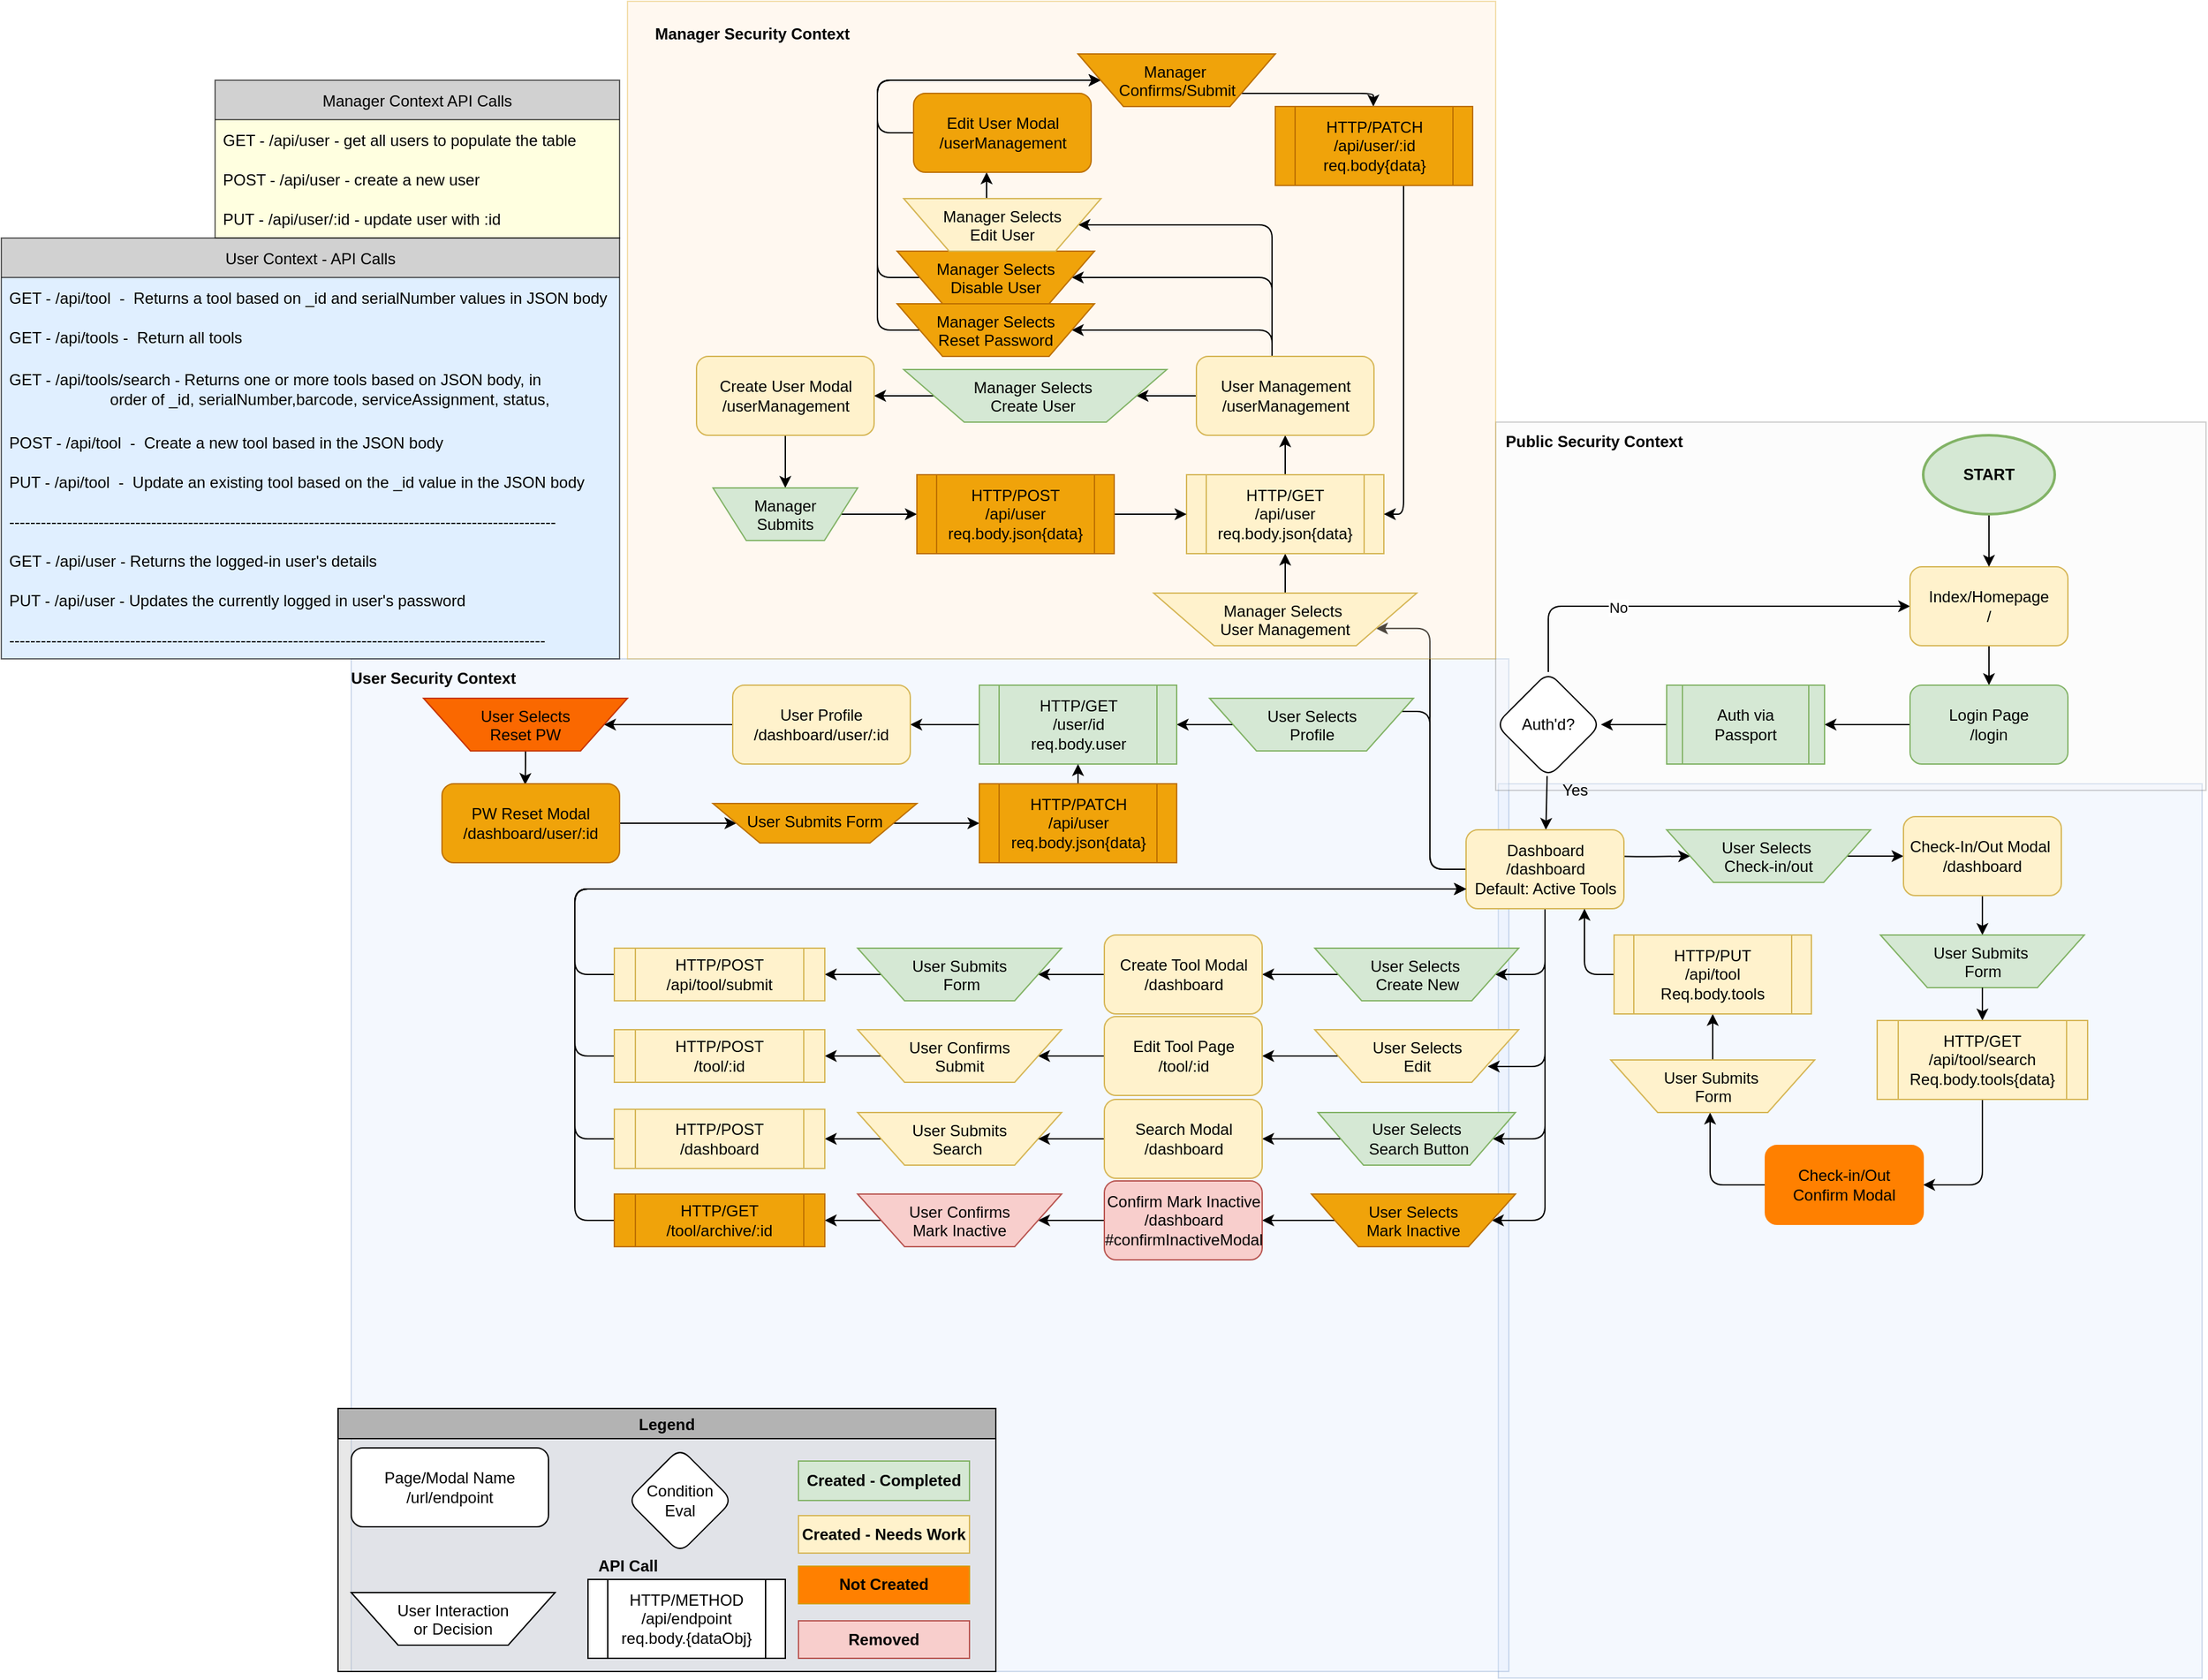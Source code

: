 <mxfile version="20.8.5" type="github" pages="2">
  <diagram name="BusinessLogicTree" id="2UW4M6E541RXlkOdIHo6">
    <mxGraphModel dx="2786" dy="1989" grid="1" gridSize="10" guides="1" tooltips="1" connect="1" arrows="1" fold="1" page="1" pageScale="1" pageWidth="850" pageHeight="1100" math="0" shadow="0">
      <root>
        <mxCell id="Z0vzz4pzqoTiOcJpV1Gm-0" />
        <mxCell id="Z0vzz4pzqoTiOcJpV1Gm-1" parent="Z0vzz4pzqoTiOcJpV1Gm-0" />
        <mxCell id="Z0vzz4pzqoTiOcJpV1Gm-2" value="" style="rounded=0;whiteSpace=wrap;html=1;fillColor=#dae8fc;opacity=30;strokeColor=#6c8ebf;rotation=90;" parent="Z0vzz4pzqoTiOcJpV1Gm-1" vertex="1">
          <mxGeometry x="239.5" y="277.5" width="680" height="535" as="geometry" />
        </mxCell>
        <mxCell id="Z0vzz4pzqoTiOcJpV1Gm-3" value="" style="rounded=0;whiteSpace=wrap;html=1;fillColor=#dae8fc;opacity=30;strokeColor=#6c8ebf;" parent="Z0vzz4pzqoTiOcJpV1Gm-1" vertex="1">
          <mxGeometry x="-560" y="110" width="880" height="770" as="geometry" />
        </mxCell>
        <mxCell id="Z0vzz4pzqoTiOcJpV1Gm-4" value="" style="rounded=0;whiteSpace=wrap;html=1;fillColor=#f5f5f5;opacity=30;strokeColor=#666666;fontColor=#333333;" parent="Z0vzz4pzqoTiOcJpV1Gm-1" vertex="1">
          <mxGeometry x="310" y="-70" width="540" height="280" as="geometry" />
        </mxCell>
        <mxCell id="Z0vzz4pzqoTiOcJpV1Gm-5" value="" style="edgeStyle=none;html=1;" parent="Z0vzz4pzqoTiOcJpV1Gm-1" source="Z0vzz4pzqoTiOcJpV1Gm-8" target="Z0vzz4pzqoTiOcJpV1Gm-14" edge="1">
          <mxGeometry relative="1" as="geometry" />
        </mxCell>
        <mxCell id="Z0vzz4pzqoTiOcJpV1Gm-6" value="" style="edgeStyle=none;html=1;" parent="Z0vzz4pzqoTiOcJpV1Gm-1" source="Z0vzz4pzqoTiOcJpV1Gm-8" target="Z0vzz4pzqoTiOcJpV1Gm-17" edge="1">
          <mxGeometry relative="1" as="geometry">
            <Array as="points">
              <mxPoint x="350" y="70" />
            </Array>
          </mxGeometry>
        </mxCell>
        <mxCell id="Z0vzz4pzqoTiOcJpV1Gm-7" value="No" style="edgeLabel;html=1;align=center;verticalAlign=middle;resizable=0;points=[];" parent="Z0vzz4pzqoTiOcJpV1Gm-6" vertex="1" connectable="0">
          <mxGeometry x="-0.367" y="-1" relative="1" as="geometry">
            <mxPoint as="offset" />
          </mxGeometry>
        </mxCell>
        <mxCell id="Z0vzz4pzqoTiOcJpV1Gm-8" value="Auth&#39;d?" style="rhombus;whiteSpace=wrap;html=1;rounded=1;" parent="Z0vzz4pzqoTiOcJpV1Gm-1" vertex="1">
          <mxGeometry x="310" y="120" width="80" height="80" as="geometry" />
        </mxCell>
        <mxCell id="Z0vzz4pzqoTiOcJpV1Gm-10" value="" style="edgeStyle=orthogonalEdgeStyle;html=1;startArrow=none;startFill=0;" parent="Z0vzz4pzqoTiOcJpV1Gm-1" target="Z0vzz4pzqoTiOcJpV1Gm-39" edge="1">
          <mxGeometry relative="1" as="geometry">
            <mxPoint x="400" y="260" as="sourcePoint" />
          </mxGeometry>
        </mxCell>
        <mxCell id="Z0vzz4pzqoTiOcJpV1Gm-12" style="edgeStyle=orthogonalEdgeStyle;html=1;entryX=1;entryY=0.5;entryDx=0;entryDy=0;startArrow=none;startFill=0;exitX=0;exitY=0.5;exitDx=0;exitDy=0;" parent="Z0vzz4pzqoTiOcJpV1Gm-1" source="Z0vzz4pzqoTiOcJpV1Gm-14" target="Z0vzz4pzqoTiOcJpV1Gm-63" edge="1">
          <mxGeometry relative="1" as="geometry">
            <Array as="points">
              <mxPoint x="260" y="270" />
              <mxPoint x="260" y="150" />
              <mxPoint x="230" y="150" />
            </Array>
          </mxGeometry>
        </mxCell>
        <mxCell id="Z0vzz4pzqoTiOcJpV1Gm-13" style="edgeStyle=orthogonalEdgeStyle;html=1;entryX=1;entryY=0.75;entryDx=0;entryDy=0;startArrow=none;startFill=0;" parent="Z0vzz4pzqoTiOcJpV1Gm-1" source="Z0vzz4pzqoTiOcJpV1Gm-14" target="Z0vzz4pzqoTiOcJpV1Gm-92" edge="1">
          <mxGeometry relative="1" as="geometry">
            <Array as="points">
              <mxPoint x="260" y="270" />
              <mxPoint x="260" y="87" />
            </Array>
          </mxGeometry>
        </mxCell>
        <mxCell id="ltqC82jdDxfd06jt5gRL-8" style="edgeStyle=orthogonalEdgeStyle;rounded=1;orthogonalLoop=1;jettySize=auto;html=1;entryX=1;entryY=0.5;entryDx=0;entryDy=0;" parent="Z0vzz4pzqoTiOcJpV1Gm-1" source="Z0vzz4pzqoTiOcJpV1Gm-14" target="Z0vzz4pzqoTiOcJpV1Gm-53" edge="1">
          <mxGeometry relative="1" as="geometry">
            <Array as="points">
              <mxPoint x="348" y="350" />
            </Array>
          </mxGeometry>
        </mxCell>
        <mxCell id="ltqC82jdDxfd06jt5gRL-9" style="edgeStyle=orthogonalEdgeStyle;rounded=1;orthogonalLoop=1;jettySize=auto;html=1;" parent="Z0vzz4pzqoTiOcJpV1Gm-1" source="Z0vzz4pzqoTiOcJpV1Gm-14" edge="1">
          <mxGeometry relative="1" as="geometry">
            <mxPoint x="304" y="420" as="targetPoint" />
            <Array as="points">
              <mxPoint x="348" y="420" />
            </Array>
          </mxGeometry>
        </mxCell>
        <mxCell id="ltqC82jdDxfd06jt5gRL-10" style="edgeStyle=orthogonalEdgeStyle;rounded=1;orthogonalLoop=1;jettySize=auto;html=1;entryX=1;entryY=0.5;entryDx=0;entryDy=0;" parent="Z0vzz4pzqoTiOcJpV1Gm-1" source="Z0vzz4pzqoTiOcJpV1Gm-14" target="Z0vzz4pzqoTiOcJpV1Gm-27" edge="1">
          <mxGeometry relative="1" as="geometry">
            <Array as="points">
              <mxPoint x="348" y="475" />
            </Array>
          </mxGeometry>
        </mxCell>
        <mxCell id="ltqC82jdDxfd06jt5gRL-11" style="edgeStyle=orthogonalEdgeStyle;rounded=1;orthogonalLoop=1;jettySize=auto;html=1;entryX=1;entryY=0.5;entryDx=0;entryDy=0;" parent="Z0vzz4pzqoTiOcJpV1Gm-1" source="Z0vzz4pzqoTiOcJpV1Gm-14" target="Z0vzz4pzqoTiOcJpV1Gm-125" edge="1">
          <mxGeometry relative="1" as="geometry">
            <Array as="points">
              <mxPoint x="348" y="537" />
            </Array>
          </mxGeometry>
        </mxCell>
        <mxCell id="Z0vzz4pzqoTiOcJpV1Gm-14" value="Dashboard&lt;br&gt;/dashboard&lt;br&gt;Default: Active Tools" style="whiteSpace=wrap;html=1;rounded=1;fillColor=#fff2cc;strokeColor=#d6b656;" parent="Z0vzz4pzqoTiOcJpV1Gm-1" vertex="1">
          <mxGeometry x="287.5" y="240" width="120" height="60" as="geometry" />
        </mxCell>
        <mxCell id="Z0vzz4pzqoTiOcJpV1Gm-15" value="Yes" style="text;html=1;align=center;verticalAlign=middle;resizable=0;points=[];autosize=1;strokeColor=none;fillColor=none;" parent="Z0vzz4pzqoTiOcJpV1Gm-1" vertex="1">
          <mxGeometry x="350" y="200" width="40" height="20" as="geometry" />
        </mxCell>
        <mxCell id="Z0vzz4pzqoTiOcJpV1Gm-16" value="" style="edgeStyle=none;html=1;" parent="Z0vzz4pzqoTiOcJpV1Gm-1" source="Z0vzz4pzqoTiOcJpV1Gm-17" target="Z0vzz4pzqoTiOcJpV1Gm-19" edge="1">
          <mxGeometry relative="1" as="geometry" />
        </mxCell>
        <mxCell id="Z0vzz4pzqoTiOcJpV1Gm-17" value="Index/Homepage&lt;br&gt;/" style="whiteSpace=wrap;html=1;rounded=1;fillColor=#fff2cc;strokeColor=#d6b656;" parent="Z0vzz4pzqoTiOcJpV1Gm-1" vertex="1">
          <mxGeometry x="625" y="40" width="120" height="60" as="geometry" />
        </mxCell>
        <mxCell id="Z0vzz4pzqoTiOcJpV1Gm-18" value="" style="edgeStyle=none;html=1;" parent="Z0vzz4pzqoTiOcJpV1Gm-1" source="Z0vzz4pzqoTiOcJpV1Gm-19" target="Z0vzz4pzqoTiOcJpV1Gm-21" edge="1">
          <mxGeometry relative="1" as="geometry" />
        </mxCell>
        <mxCell id="Z0vzz4pzqoTiOcJpV1Gm-19" value="Login Page&lt;br&gt;/login" style="whiteSpace=wrap;html=1;rounded=1;fillColor=#d5e8d4;strokeColor=#82b366;" parent="Z0vzz4pzqoTiOcJpV1Gm-1" vertex="1">
          <mxGeometry x="625" y="130" width="120" height="60" as="geometry" />
        </mxCell>
        <mxCell id="Z0vzz4pzqoTiOcJpV1Gm-20" style="edgeStyle=orthogonalEdgeStyle;html=1;entryX=1;entryY=0.5;entryDx=0;entryDy=0;startArrow=none;startFill=0;" parent="Z0vzz4pzqoTiOcJpV1Gm-1" source="Z0vzz4pzqoTiOcJpV1Gm-21" target="Z0vzz4pzqoTiOcJpV1Gm-8" edge="1">
          <mxGeometry relative="1" as="geometry" />
        </mxCell>
        <mxCell id="Z0vzz4pzqoTiOcJpV1Gm-21" value="Auth via Passport" style="shape=process;whiteSpace=wrap;html=1;backgroundOutline=1;fillColor=#d5e8d4;strokeColor=#82b366;" parent="Z0vzz4pzqoTiOcJpV1Gm-1" vertex="1">
          <mxGeometry x="440" y="130" width="120" height="60" as="geometry" />
        </mxCell>
        <mxCell id="ltqC82jdDxfd06jt5gRL-6" style="edgeStyle=orthogonalEdgeStyle;rounded=1;orthogonalLoop=1;jettySize=auto;html=1;entryX=1;entryY=0.5;entryDx=0;entryDy=0;" parent="Z0vzz4pzqoTiOcJpV1Gm-1" source="Z0vzz4pzqoTiOcJpV1Gm-27" target="Z0vzz4pzqoTiOcJpV1Gm-31" edge="1">
          <mxGeometry relative="1" as="geometry" />
        </mxCell>
        <mxCell id="Z0vzz4pzqoTiOcJpV1Gm-27" value="User Selects&lt;br&gt;&amp;nbsp;Search Button" style="verticalLabelPosition=middle;verticalAlign=middle;html=1;shape=trapezoid;perimeter=trapezoidPerimeter;whiteSpace=wrap;size=0.23;arcSize=10;flipV=1;labelPosition=center;align=center;fontFamily=Helvetica;fontSize=12;strokeColor=#82b366;fillColor=#d5e8d4;" parent="Z0vzz4pzqoTiOcJpV1Gm-1" vertex="1">
          <mxGeometry x="175" y="455" width="150" height="40" as="geometry" />
        </mxCell>
        <mxCell id="ltqC82jdDxfd06jt5gRL-20" value="" style="edgeStyle=orthogonalEdgeStyle;rounded=1;orthogonalLoop=1;jettySize=auto;html=1;" parent="Z0vzz4pzqoTiOcJpV1Gm-1" source="Z0vzz4pzqoTiOcJpV1Gm-29" target="Z0vzz4pzqoTiOcJpV1Gm-35" edge="1">
          <mxGeometry relative="1" as="geometry" />
        </mxCell>
        <mxCell id="Z0vzz4pzqoTiOcJpV1Gm-29" value="User Submits &lt;br&gt;Search&amp;nbsp;" style="verticalLabelPosition=middle;verticalAlign=top;html=1;shape=trapezoid;perimeter=trapezoidPerimeter;whiteSpace=wrap;size=0.23;arcSize=10;flipV=1;labelPosition=center;align=center;fontFamily=Helvetica;fontSize=12;strokeColor=#d6b656;fillColor=#fff2cc;" parent="Z0vzz4pzqoTiOcJpV1Gm-1" vertex="1">
          <mxGeometry x="-175" y="455" width="155" height="40" as="geometry" />
        </mxCell>
        <mxCell id="ltqC82jdDxfd06jt5gRL-27" style="edgeStyle=orthogonalEdgeStyle;rounded=1;orthogonalLoop=1;jettySize=auto;html=1;entryX=0;entryY=0.75;entryDx=0;entryDy=0;" parent="Z0vzz4pzqoTiOcJpV1Gm-1" source="Z0vzz4pzqoTiOcJpV1Gm-35" target="Z0vzz4pzqoTiOcJpV1Gm-14" edge="1">
          <mxGeometry relative="1" as="geometry">
            <Array as="points">
              <mxPoint x="-390" y="475" />
              <mxPoint x="-390" y="285" />
            </Array>
          </mxGeometry>
        </mxCell>
        <mxCell id="Z0vzz4pzqoTiOcJpV1Gm-35" value="HTTP/POST&lt;br&gt;/dashboard" style="shape=process;whiteSpace=wrap;html=1;backgroundOutline=1;fillColor=#fff2cc;strokeColor=#d6b656;" parent="Z0vzz4pzqoTiOcJpV1Gm-1" vertex="1">
          <mxGeometry x="-360" y="452.5" width="160" height="45" as="geometry" />
        </mxCell>
        <mxCell id="ltqC82jdDxfd06jt5gRL-5" style="edgeStyle=orthogonalEdgeStyle;rounded=1;orthogonalLoop=1;jettySize=auto;html=1;entryX=1;entryY=0.5;entryDx=0;entryDy=0;" parent="Z0vzz4pzqoTiOcJpV1Gm-1" source="Z0vzz4pzqoTiOcJpV1Gm-37" target="Z0vzz4pzqoTiOcJpV1Gm-121" edge="1">
          <mxGeometry relative="1" as="geometry" />
        </mxCell>
        <mxCell id="Z0vzz4pzqoTiOcJpV1Gm-37" value="User Selects&lt;br&gt;Edit" style="verticalLabelPosition=middle;verticalAlign=top;html=1;shape=trapezoid;perimeter=trapezoidPerimeter;whiteSpace=wrap;size=0.23;arcSize=10;flipV=1;labelPosition=center;align=center;fontFamily=Helvetica;fontSize=12;strokeColor=#d6b656;fillColor=#fff2cc;" parent="Z0vzz4pzqoTiOcJpV1Gm-1" vertex="1">
          <mxGeometry x="172.5" y="392" width="155" height="40" as="geometry" />
        </mxCell>
        <mxCell id="Z0vzz4pzqoTiOcJpV1Gm-38" value="" style="edgeStyle=orthogonalEdgeStyle;html=1;startArrow=none;startFill=0;" parent="Z0vzz4pzqoTiOcJpV1Gm-1" source="Z0vzz4pzqoTiOcJpV1Gm-39" target="Z0vzz4pzqoTiOcJpV1Gm-41" edge="1">
          <mxGeometry relative="1" as="geometry" />
        </mxCell>
        <mxCell id="Z0vzz4pzqoTiOcJpV1Gm-39" value="User Selects&amp;nbsp;&lt;br&gt;Check-in/out" style="verticalLabelPosition=middle;verticalAlign=top;html=1;shape=trapezoid;perimeter=trapezoidPerimeter;whiteSpace=wrap;size=0.23;arcSize=10;flipV=1;labelPosition=center;align=center;fontFamily=Helvetica;fontSize=12;strokeColor=#82b366;fillColor=#d5e8d4;" parent="Z0vzz4pzqoTiOcJpV1Gm-1" vertex="1">
          <mxGeometry x="440" y="240" width="155" height="40" as="geometry" />
        </mxCell>
        <mxCell id="Z0vzz4pzqoTiOcJpV1Gm-40" value="" style="edgeStyle=orthogonalEdgeStyle;html=1;startArrow=none;startFill=0;" parent="Z0vzz4pzqoTiOcJpV1Gm-1" source="Z0vzz4pzqoTiOcJpV1Gm-41" target="Z0vzz4pzqoTiOcJpV1Gm-42" edge="1">
          <mxGeometry relative="1" as="geometry" />
        </mxCell>
        <mxCell id="Z0vzz4pzqoTiOcJpV1Gm-41" value="Check-In/Out Modal&amp;nbsp;&lt;br&gt;/dashboard" style="rounded=1;whiteSpace=wrap;html=1;fillColor=#fff2cc;strokeColor=#d6b656;" parent="Z0vzz4pzqoTiOcJpV1Gm-1" vertex="1">
          <mxGeometry x="620" y="230" width="120" height="60" as="geometry" />
        </mxCell>
        <mxCell id="Z0vzz4pzqoTiOcJpV1Gm-42" value="User Submits&amp;nbsp;&lt;br&gt;Form" style="verticalLabelPosition=middle;verticalAlign=top;html=1;shape=trapezoid;perimeter=trapezoidPerimeter;whiteSpace=wrap;size=0.23;arcSize=10;flipV=1;labelPosition=center;align=center;fontFamily=Helvetica;fontSize=12;strokeColor=#82b366;fillColor=#d5e8d4;" parent="Z0vzz4pzqoTiOcJpV1Gm-1" vertex="1">
          <mxGeometry x="602.5" y="320" width="155" height="40" as="geometry" />
        </mxCell>
        <mxCell id="Z0vzz4pzqoTiOcJpV1Gm-43" value="" style="edgeStyle=orthogonalEdgeStyle;html=1;startArrow=none;startFill=0;" parent="Z0vzz4pzqoTiOcJpV1Gm-1" source="Z0vzz4pzqoTiOcJpV1Gm-42" target="Z0vzz4pzqoTiOcJpV1Gm-45" edge="1">
          <mxGeometry relative="1" as="geometry">
            <mxPoint x="664.739" y="370" as="sourcePoint" />
          </mxGeometry>
        </mxCell>
        <mxCell id="Z0vzz4pzqoTiOcJpV1Gm-44" style="edgeStyle=orthogonalEdgeStyle;html=1;startArrow=none;startFill=0;" parent="Z0vzz4pzqoTiOcJpV1Gm-1" source="Z0vzz4pzqoTiOcJpV1Gm-45" target="Z0vzz4pzqoTiOcJpV1Gm-47" edge="1">
          <mxGeometry relative="1" as="geometry">
            <Array as="points">
              <mxPoint x="680" y="510" />
            </Array>
          </mxGeometry>
        </mxCell>
        <mxCell id="Z0vzz4pzqoTiOcJpV1Gm-45" value="HTTP/GET&lt;br&gt;/api/tool/search&lt;br&gt;Req.body.tools{data}" style="shape=process;whiteSpace=wrap;html=1;backgroundOutline=1;fillColor=#fff2cc;strokeColor=#d6b656;" parent="Z0vzz4pzqoTiOcJpV1Gm-1" vertex="1">
          <mxGeometry x="600" y="385" width="160" height="60" as="geometry" />
        </mxCell>
        <mxCell id="Z0vzz4pzqoTiOcJpV1Gm-46" value="" style="edgeStyle=orthogonalEdgeStyle;html=1;startArrow=none;startFill=0;" parent="Z0vzz4pzqoTiOcJpV1Gm-1" source="Z0vzz4pzqoTiOcJpV1Gm-47" target="Z0vzz4pzqoTiOcJpV1Gm-49" edge="1">
          <mxGeometry relative="1" as="geometry">
            <Array as="points">
              <mxPoint x="473" y="510" />
            </Array>
          </mxGeometry>
        </mxCell>
        <mxCell id="Z0vzz4pzqoTiOcJpV1Gm-47" value="Check-in/Out&lt;br&gt;Confirm Modal" style="rounded=1;whiteSpace=wrap;html=1;fillColor=#FF8000;strokeColor=#FF8000;" parent="Z0vzz4pzqoTiOcJpV1Gm-1" vertex="1">
          <mxGeometry x="515" y="480" width="120" height="60" as="geometry" />
        </mxCell>
        <mxCell id="ltqC82jdDxfd06jt5gRL-30" value="" style="edgeStyle=orthogonalEdgeStyle;rounded=1;orthogonalLoop=1;jettySize=auto;html=1;" parent="Z0vzz4pzqoTiOcJpV1Gm-1" source="Z0vzz4pzqoTiOcJpV1Gm-49" target="Z0vzz4pzqoTiOcJpV1Gm-51" edge="1">
          <mxGeometry relative="1" as="geometry" />
        </mxCell>
        <mxCell id="Z0vzz4pzqoTiOcJpV1Gm-49" value="User Submits&amp;nbsp;&lt;br&gt;Form" style="verticalLabelPosition=middle;verticalAlign=top;html=1;shape=trapezoid;perimeter=trapezoidPerimeter;whiteSpace=wrap;size=0.23;arcSize=10;flipV=1;labelPosition=center;align=center;fontFamily=Helvetica;fontSize=12;strokeColor=#d6b656;fillColor=#fff2cc;" parent="Z0vzz4pzqoTiOcJpV1Gm-1" vertex="1">
          <mxGeometry x="397.5" y="415" width="155" height="40" as="geometry" />
        </mxCell>
        <mxCell id="ltqC82jdDxfd06jt5gRL-1" style="edgeStyle=orthogonalEdgeStyle;rounded=1;orthogonalLoop=1;jettySize=auto;html=1;entryX=0.75;entryY=1;entryDx=0;entryDy=0;" parent="Z0vzz4pzqoTiOcJpV1Gm-1" source="Z0vzz4pzqoTiOcJpV1Gm-51" target="Z0vzz4pzqoTiOcJpV1Gm-14" edge="1">
          <mxGeometry relative="1" as="geometry">
            <Array as="points">
              <mxPoint x="378" y="350" />
            </Array>
          </mxGeometry>
        </mxCell>
        <mxCell id="Z0vzz4pzqoTiOcJpV1Gm-51" value="HTTP/PUT&lt;br&gt;/api/tool&lt;br&gt;Req.body.tools" style="shape=process;whiteSpace=wrap;html=1;backgroundOutline=1;fillColor=#fff2cc;strokeColor=#d6b656;size=0.1;" parent="Z0vzz4pzqoTiOcJpV1Gm-1" vertex="1">
          <mxGeometry x="400" y="320" width="150" height="60" as="geometry" />
        </mxCell>
        <mxCell id="ltqC82jdDxfd06jt5gRL-4" style="edgeStyle=orthogonalEdgeStyle;rounded=1;orthogonalLoop=1;jettySize=auto;html=1;entryX=1;entryY=0.5;entryDx=0;entryDy=0;" parent="Z0vzz4pzqoTiOcJpV1Gm-1" source="Z0vzz4pzqoTiOcJpV1Gm-53" target="Z0vzz4pzqoTiOcJpV1Gm-55" edge="1">
          <mxGeometry relative="1" as="geometry" />
        </mxCell>
        <mxCell id="Z0vzz4pzqoTiOcJpV1Gm-53" value="User Selects&amp;nbsp;&lt;br&gt;Create New" style="verticalLabelPosition=middle;verticalAlign=top;html=1;shape=trapezoid;perimeter=trapezoidPerimeter;whiteSpace=wrap;size=0.23;arcSize=10;flipV=1;labelPosition=center;align=center;fontFamily=Helvetica;fontSize=12;strokeColor=#82b366;fillColor=#d5e8d4;" parent="Z0vzz4pzqoTiOcJpV1Gm-1" vertex="1">
          <mxGeometry x="172.5" y="330" width="155" height="40" as="geometry" />
        </mxCell>
        <mxCell id="Z0vzz4pzqoTiOcJpV1Gm-54" value="" style="edgeStyle=orthogonalEdgeStyle;html=1;startArrow=none;startFill=0;" parent="Z0vzz4pzqoTiOcJpV1Gm-1" source="Z0vzz4pzqoTiOcJpV1Gm-55" target="Z0vzz4pzqoTiOcJpV1Gm-57" edge="1">
          <mxGeometry relative="1" as="geometry" />
        </mxCell>
        <mxCell id="Z0vzz4pzqoTiOcJpV1Gm-55" value="Create Tool Modal&lt;br&gt;/dashboard" style="rounded=1;whiteSpace=wrap;html=1;fillColor=#fff2cc;strokeColor=#d6b656;" parent="Z0vzz4pzqoTiOcJpV1Gm-1" vertex="1">
          <mxGeometry x="12.5" y="320" width="120" height="60" as="geometry" />
        </mxCell>
        <mxCell id="ltqC82jdDxfd06jt5gRL-14" style="edgeStyle=orthogonalEdgeStyle;rounded=1;orthogonalLoop=1;jettySize=auto;html=1;entryX=1;entryY=0.5;entryDx=0;entryDy=0;" parent="Z0vzz4pzqoTiOcJpV1Gm-1" source="Z0vzz4pzqoTiOcJpV1Gm-57" target="Z0vzz4pzqoTiOcJpV1Gm-59" edge="1">
          <mxGeometry relative="1" as="geometry" />
        </mxCell>
        <mxCell id="Z0vzz4pzqoTiOcJpV1Gm-57" value="User Submits&lt;br&gt;&amp;nbsp;Form" style="verticalLabelPosition=middle;verticalAlign=top;html=1;shape=trapezoid;perimeter=trapezoidPerimeter;whiteSpace=wrap;size=0.23;arcSize=10;flipV=1;labelPosition=center;align=center;fontFamily=Helvetica;fontSize=12;strokeColor=#82b366;fillColor=#d5e8d4;" parent="Z0vzz4pzqoTiOcJpV1Gm-1" vertex="1">
          <mxGeometry x="-175" y="330" width="155" height="40" as="geometry" />
        </mxCell>
        <mxCell id="ltqC82jdDxfd06jt5gRL-25" style="edgeStyle=orthogonalEdgeStyle;rounded=1;orthogonalLoop=1;jettySize=auto;html=1;entryX=0;entryY=0.75;entryDx=0;entryDy=0;" parent="Z0vzz4pzqoTiOcJpV1Gm-1" source="Z0vzz4pzqoTiOcJpV1Gm-59" target="Z0vzz4pzqoTiOcJpV1Gm-14" edge="1">
          <mxGeometry relative="1" as="geometry">
            <Array as="points">
              <mxPoint x="-390" y="350" />
              <mxPoint x="-390" y="285" />
            </Array>
          </mxGeometry>
        </mxCell>
        <mxCell id="Z0vzz4pzqoTiOcJpV1Gm-59" value="HTTP/POST&lt;br&gt;/api/tool/submit" style="shape=process;whiteSpace=wrap;html=1;backgroundOutline=1;fillColor=#fff2cc;strokeColor=#d6b656;" parent="Z0vzz4pzqoTiOcJpV1Gm-1" vertex="1">
          <mxGeometry x="-360" y="330" width="160" height="40" as="geometry" />
        </mxCell>
        <mxCell id="Z0vzz4pzqoTiOcJpV1Gm-60" value="" style="edgeStyle=orthogonalEdgeStyle;html=1;startArrow=none;startFill=0;" parent="Z0vzz4pzqoTiOcJpV1Gm-1" source="Z0vzz4pzqoTiOcJpV1Gm-61" target="Z0vzz4pzqoTiOcJpV1Gm-17" edge="1">
          <mxGeometry relative="1" as="geometry" />
        </mxCell>
        <mxCell id="Z0vzz4pzqoTiOcJpV1Gm-61" value="&lt;b&gt;START&lt;/b&gt;" style="strokeWidth=2;html=1;shape=mxgraph.flowchart.start_1;whiteSpace=wrap;fillColor=#d5e8d4;strokeColor=#82b366;" parent="Z0vzz4pzqoTiOcJpV1Gm-1" vertex="1">
          <mxGeometry x="635" y="-60" width="100" height="60" as="geometry" />
        </mxCell>
        <mxCell id="Z0vzz4pzqoTiOcJpV1Gm-62" style="edgeStyle=orthogonalEdgeStyle;html=1;entryX=1;entryY=0.5;entryDx=0;entryDy=0;startArrow=none;startFill=0;" parent="Z0vzz4pzqoTiOcJpV1Gm-1" source="Z0vzz4pzqoTiOcJpV1Gm-63" target="Z0vzz4pzqoTiOcJpV1Gm-65" edge="1">
          <mxGeometry relative="1" as="geometry" />
        </mxCell>
        <mxCell id="Z0vzz4pzqoTiOcJpV1Gm-63" value="User Selects&lt;br&gt;Profile" style="verticalLabelPosition=middle;verticalAlign=top;html=1;shape=trapezoid;perimeter=trapezoidPerimeter;whiteSpace=wrap;size=0.23;arcSize=10;flipV=1;labelPosition=center;align=center;fontFamily=Helvetica;fontSize=12;strokeColor=#82b366;fillColor=#d5e8d4;" parent="Z0vzz4pzqoTiOcJpV1Gm-1" vertex="1">
          <mxGeometry x="92.5" y="140" width="155" height="40" as="geometry" />
        </mxCell>
        <mxCell id="Z0vzz4pzqoTiOcJpV1Gm-64" style="edgeStyle=orthogonalEdgeStyle;html=1;entryX=1;entryY=0.5;entryDx=0;entryDy=0;startArrow=none;startFill=0;" parent="Z0vzz4pzqoTiOcJpV1Gm-1" source="Z0vzz4pzqoTiOcJpV1Gm-65" target="Z0vzz4pzqoTiOcJpV1Gm-67" edge="1">
          <mxGeometry relative="1" as="geometry" />
        </mxCell>
        <mxCell id="Z0vzz4pzqoTiOcJpV1Gm-65" value="HTTP/GET&lt;br&gt;/user/id&lt;br&gt;req.body.user" style="shape=process;whiteSpace=wrap;html=1;backgroundOutline=1;fillColor=#d5e8d4;strokeColor=#82b366;" parent="Z0vzz4pzqoTiOcJpV1Gm-1" vertex="1">
          <mxGeometry x="-82.5" y="130" width="150" height="60" as="geometry" />
        </mxCell>
        <mxCell id="Z0vzz4pzqoTiOcJpV1Gm-66" value="" style="edgeStyle=orthogonalEdgeStyle;html=1;startArrow=none;startFill=0;" parent="Z0vzz4pzqoTiOcJpV1Gm-1" source="Z0vzz4pzqoTiOcJpV1Gm-67" target="Z0vzz4pzqoTiOcJpV1Gm-69" edge="1">
          <mxGeometry relative="1" as="geometry" />
        </mxCell>
        <mxCell id="Z0vzz4pzqoTiOcJpV1Gm-67" value="User Profile&lt;br&gt;/dashboard/user/:id" style="whiteSpace=wrap;html=1;rounded=1;fillColor=#fff2cc;strokeColor=#d6b656;" parent="Z0vzz4pzqoTiOcJpV1Gm-1" vertex="1">
          <mxGeometry x="-270" y="130" width="135" height="60" as="geometry" />
        </mxCell>
        <mxCell id="Z0vzz4pzqoTiOcJpV1Gm-68" style="edgeStyle=orthogonalEdgeStyle;html=1;entryX=0.468;entryY=0.014;entryDx=0;entryDy=0;entryPerimeter=0;startArrow=none;startFill=0;" parent="Z0vzz4pzqoTiOcJpV1Gm-1" source="Z0vzz4pzqoTiOcJpV1Gm-69" target="Z0vzz4pzqoTiOcJpV1Gm-82" edge="1">
          <mxGeometry relative="1" as="geometry" />
        </mxCell>
        <mxCell id="Z0vzz4pzqoTiOcJpV1Gm-69" value="User Selects&lt;br&gt;Reset PW" style="verticalLabelPosition=middle;verticalAlign=top;html=1;shape=trapezoid;perimeter=trapezoidPerimeter;whiteSpace=wrap;size=0.23;arcSize=10;flipV=1;labelPosition=center;align=center;fontFamily=Helvetica;fontSize=12;fontColor=#000000;strokeColor=#C73500;fillColor=#fa6800;" parent="Z0vzz4pzqoTiOcJpV1Gm-1" vertex="1">
          <mxGeometry x="-505" y="140" width="155" height="40" as="geometry" />
        </mxCell>
        <mxCell id="Z0vzz4pzqoTiOcJpV1Gm-70" value="Legend" style="swimlane;fillColor=#B3B3B3;" parent="Z0vzz4pzqoTiOcJpV1Gm-1" vertex="1">
          <mxGeometry x="-570" y="680" width="500" height="200" as="geometry" />
        </mxCell>
        <mxCell id="Z0vzz4pzqoTiOcJpV1Gm-71" value="" style="rounded=0;whiteSpace=wrap;html=1;fillColor=#B3B3B3;opacity=30;" parent="Z0vzz4pzqoTiOcJpV1Gm-70" vertex="1">
          <mxGeometry y="23" width="500" height="177" as="geometry" />
        </mxCell>
        <mxCell id="Z0vzz4pzqoTiOcJpV1Gm-72" value="Page/Modal Name&lt;br&gt;/url/endpoint" style="whiteSpace=wrap;html=1;rounded=1;" parent="Z0vzz4pzqoTiOcJpV1Gm-70" vertex="1">
          <mxGeometry x="10" y="30" width="150" height="60" as="geometry" />
        </mxCell>
        <mxCell id="Z0vzz4pzqoTiOcJpV1Gm-73" value="User Interaction&lt;br&gt;or Decision" style="verticalLabelPosition=middle;verticalAlign=top;html=1;shape=trapezoid;perimeter=trapezoidPerimeter;whiteSpace=wrap;size=0.23;arcSize=10;flipV=1;labelPosition=center;align=center;fontFamily=Helvetica;fontSize=12;fontColor=rgb(0, 0, 0);strokeColor=rgb(0, 0, 0);fillColor=rgb(255, 255, 255);" parent="Z0vzz4pzqoTiOcJpV1Gm-70" vertex="1">
          <mxGeometry x="10" y="140" width="155" height="40" as="geometry" />
        </mxCell>
        <mxCell id="Z0vzz4pzqoTiOcJpV1Gm-74" value="Condition&lt;br&gt;Eval" style="rhombus;whiteSpace=wrap;html=1;rounded=1;" parent="Z0vzz4pzqoTiOcJpV1Gm-70" vertex="1">
          <mxGeometry x="220" y="30" width="80" height="80" as="geometry" />
        </mxCell>
        <mxCell id="Z0vzz4pzqoTiOcJpV1Gm-75" value="HTTP/METHOD&lt;br&gt;/api/endpoint&lt;br&gt;req.body.{dataObj}" style="shape=process;whiteSpace=wrap;html=1;backgroundOutline=1;" parent="Z0vzz4pzqoTiOcJpV1Gm-70" vertex="1">
          <mxGeometry x="190" y="130" width="150" height="60" as="geometry" />
        </mxCell>
        <mxCell id="Z0vzz4pzqoTiOcJpV1Gm-76" value="API Call" style="text;html=1;align=center;verticalAlign=middle;resizable=0;points=[];autosize=1;strokeColor=none;fillColor=none;fontStyle=1" parent="Z0vzz4pzqoTiOcJpV1Gm-70" vertex="1">
          <mxGeometry x="190" y="110" width="60" height="20" as="geometry" />
        </mxCell>
        <mxCell id="Z0vzz4pzqoTiOcJpV1Gm-77" value="&lt;b&gt;Created - Completed&lt;/b&gt;" style="rounded=0;whiteSpace=wrap;html=1;fillColor=#d5e8d4;strokeColor=#82b366;" parent="Z0vzz4pzqoTiOcJpV1Gm-70" vertex="1">
          <mxGeometry x="350" y="40" width="130" height="30" as="geometry" />
        </mxCell>
        <mxCell id="Z0vzz4pzqoTiOcJpV1Gm-78" value="&lt;b&gt;Created - Needs Work&lt;/b&gt;" style="rounded=0;whiteSpace=wrap;html=1;fillColor=#fff2cc;strokeColor=#d6b656;" parent="Z0vzz4pzqoTiOcJpV1Gm-70" vertex="1">
          <mxGeometry x="350" y="81.5" width="130" height="28.5" as="geometry" />
        </mxCell>
        <mxCell id="Z0vzz4pzqoTiOcJpV1Gm-79" value="&lt;b&gt;Not Created&lt;/b&gt;" style="rounded=0;whiteSpace=wrap;html=1;fillColor=#FF8000;strokeColor=#d79b00;" parent="Z0vzz4pzqoTiOcJpV1Gm-70" vertex="1">
          <mxGeometry x="350" y="120" width="130" height="28.5" as="geometry" />
        </mxCell>
        <mxCell id="Z0vzz4pzqoTiOcJpV1Gm-80" value="&lt;b&gt;Removed&lt;/b&gt;" style="rounded=0;whiteSpace=wrap;html=1;fillColor=#f8cecc;strokeColor=#b85450;" parent="Z0vzz4pzqoTiOcJpV1Gm-70" vertex="1">
          <mxGeometry x="350" y="161.5" width="130" height="28.5" as="geometry" />
        </mxCell>
        <mxCell id="Z0vzz4pzqoTiOcJpV1Gm-81" style="edgeStyle=orthogonalEdgeStyle;html=1;entryX=0;entryY=0.5;entryDx=0;entryDy=0;startArrow=none;startFill=0;" parent="Z0vzz4pzqoTiOcJpV1Gm-1" source="Z0vzz4pzqoTiOcJpV1Gm-82" target="Z0vzz4pzqoTiOcJpV1Gm-84" edge="1">
          <mxGeometry relative="1" as="geometry" />
        </mxCell>
        <mxCell id="Z0vzz4pzqoTiOcJpV1Gm-82" value="PW Reset Modal&lt;br&gt;/dashboard/user/:id" style="whiteSpace=wrap;html=1;rounded=1;fillColor=#f0a30a;fontColor=#000000;strokeColor=#BD7000;" parent="Z0vzz4pzqoTiOcJpV1Gm-1" vertex="1">
          <mxGeometry x="-491" y="205" width="135" height="60" as="geometry" />
        </mxCell>
        <mxCell id="Z0vzz4pzqoTiOcJpV1Gm-83" style="edgeStyle=orthogonalEdgeStyle;html=1;entryX=0;entryY=0.5;entryDx=0;entryDy=0;startArrow=none;startFill=0;" parent="Z0vzz4pzqoTiOcJpV1Gm-1" source="Z0vzz4pzqoTiOcJpV1Gm-84" target="Z0vzz4pzqoTiOcJpV1Gm-86" edge="1">
          <mxGeometry relative="1" as="geometry" />
        </mxCell>
        <mxCell id="Z0vzz4pzqoTiOcJpV1Gm-84" value="User Submits Form" style="verticalLabelPosition=middle;verticalAlign=top;html=1;shape=trapezoid;perimeter=trapezoidPerimeter;whiteSpace=wrap;size=0.23;arcSize=10;flipV=1;labelPosition=center;align=center;fontFamily=Helvetica;fontSize=12;fontColor=#000000;strokeColor=#BD7000;fillColor=#f0a30a;" parent="Z0vzz4pzqoTiOcJpV1Gm-1" vertex="1">
          <mxGeometry x="-285" y="220" width="155" height="30" as="geometry" />
        </mxCell>
        <mxCell id="Z0vzz4pzqoTiOcJpV1Gm-85" style="edgeStyle=orthogonalEdgeStyle;html=1;startArrow=none;startFill=0;entryX=0.5;entryY=1;entryDx=0;entryDy=0;" parent="Z0vzz4pzqoTiOcJpV1Gm-1" source="Z0vzz4pzqoTiOcJpV1Gm-86" target="Z0vzz4pzqoTiOcJpV1Gm-65" edge="1">
          <mxGeometry relative="1" as="geometry">
            <mxPoint x="-360" y="170" as="targetPoint" />
            <Array as="points">
              <mxPoint x="-7" y="210" />
            </Array>
          </mxGeometry>
        </mxCell>
        <mxCell id="Z0vzz4pzqoTiOcJpV1Gm-86" value="HTTP/PATCH&lt;br&gt;/api/user&lt;br&gt;req.body.json{data}" style="shape=process;whiteSpace=wrap;html=1;backgroundOutline=1;fillColor=#f0a30a;fontColor=#000000;strokeColor=#BD7000;" parent="Z0vzz4pzqoTiOcJpV1Gm-1" vertex="1">
          <mxGeometry x="-82.5" y="205" width="150" height="60" as="geometry" />
        </mxCell>
        <mxCell id="Z0vzz4pzqoTiOcJpV1Gm-87" value="Public Security Context" style="text;html=1;strokeColor=none;fillColor=none;align=center;verticalAlign=middle;whiteSpace=wrap;rounded=0;opacity=30;fontStyle=1" parent="Z0vzz4pzqoTiOcJpV1Gm-1" vertex="1">
          <mxGeometry x="310" y="-70" width="150" height="30" as="geometry" />
        </mxCell>
        <mxCell id="Z0vzz4pzqoTiOcJpV1Gm-88" value="" style="rounded=0;whiteSpace=wrap;html=1;fillColor=#ffe6cc;opacity=30;strokeColor=#d79b00;" parent="Z0vzz4pzqoTiOcJpV1Gm-1" vertex="1">
          <mxGeometry x="-350" y="-390" width="660" height="500" as="geometry" />
        </mxCell>
        <mxCell id="Z0vzz4pzqoTiOcJpV1Gm-89" value="Manager Security Context" style="text;html=1;strokeColor=none;fillColor=none;align=center;verticalAlign=middle;whiteSpace=wrap;rounded=0;opacity=30;fontStyle=1" parent="Z0vzz4pzqoTiOcJpV1Gm-1" vertex="1">
          <mxGeometry x="-350" y="-380" width="190" height="30" as="geometry" />
        </mxCell>
        <mxCell id="Z0vzz4pzqoTiOcJpV1Gm-90" value="User Security Context" style="text;html=1;strokeColor=none;fillColor=none;align=center;verticalAlign=middle;whiteSpace=wrap;rounded=0;opacity=30;fontStyle=1" parent="Z0vzz4pzqoTiOcJpV1Gm-1" vertex="1">
          <mxGeometry x="-580" y="110" width="165" height="30" as="geometry" />
        </mxCell>
        <mxCell id="Z0vzz4pzqoTiOcJpV1Gm-91" value="" style="edgeStyle=orthogonalEdgeStyle;html=1;startArrow=none;startFill=0;entryX=0.5;entryY=1;entryDx=0;entryDy=0;" parent="Z0vzz4pzqoTiOcJpV1Gm-1" source="Z0vzz4pzqoTiOcJpV1Gm-92" target="Z0vzz4pzqoTiOcJpV1Gm-94" edge="1">
          <mxGeometry relative="1" as="geometry">
            <mxPoint x="150" y="10.0" as="targetPoint" />
          </mxGeometry>
        </mxCell>
        <mxCell id="Z0vzz4pzqoTiOcJpV1Gm-92" value="Manager Selects&amp;nbsp;&lt;br&gt;User Management" style="verticalLabelPosition=middle;verticalAlign=top;html=1;shape=trapezoid;perimeter=trapezoidPerimeter;whiteSpace=wrap;size=0.23;arcSize=10;flipV=1;labelPosition=center;align=center;fontFamily=Helvetica;fontSize=12;strokeColor=#d6b656;fillColor=#fff2cc;" parent="Z0vzz4pzqoTiOcJpV1Gm-1" vertex="1">
          <mxGeometry x="50" y="60" width="200" height="40" as="geometry" />
        </mxCell>
        <mxCell id="Z0vzz4pzqoTiOcJpV1Gm-93" value="" style="edgeStyle=orthogonalEdgeStyle;html=1;startArrow=none;startFill=0;" parent="Z0vzz4pzqoTiOcJpV1Gm-1" source="Z0vzz4pzqoTiOcJpV1Gm-94" target="Z0vzz4pzqoTiOcJpV1Gm-99" edge="1">
          <mxGeometry relative="1" as="geometry" />
        </mxCell>
        <mxCell id="Z0vzz4pzqoTiOcJpV1Gm-94" value="HTTP/GET&lt;br&gt;/api/user&lt;br&gt;req.body.json{data}" style="shape=process;whiteSpace=wrap;html=1;backgroundOutline=1;fillColor=#fff2cc;strokeColor=#d6b656;" parent="Z0vzz4pzqoTiOcJpV1Gm-1" vertex="1">
          <mxGeometry x="75" y="-30" width="150" height="60" as="geometry" />
        </mxCell>
        <mxCell id="Z0vzz4pzqoTiOcJpV1Gm-95" value="" style="edgeStyle=orthogonalEdgeStyle;html=1;startArrow=none;startFill=0;" parent="Z0vzz4pzqoTiOcJpV1Gm-1" source="Z0vzz4pzqoTiOcJpV1Gm-99" target="Z0vzz4pzqoTiOcJpV1Gm-101" edge="1">
          <mxGeometry relative="1" as="geometry" />
        </mxCell>
        <mxCell id="Z0vzz4pzqoTiOcJpV1Gm-96" style="edgeStyle=orthogonalEdgeStyle;html=1;startArrow=none;startFill=0;entryX=1;entryY=0.5;entryDx=0;entryDy=0;" parent="Z0vzz4pzqoTiOcJpV1Gm-1" source="Z0vzz4pzqoTiOcJpV1Gm-99" target="Z0vzz4pzqoTiOcJpV1Gm-109" edge="1">
          <mxGeometry relative="1" as="geometry">
            <Array as="points">
              <mxPoint x="140" y="-140" />
            </Array>
          </mxGeometry>
        </mxCell>
        <mxCell id="Z0vzz4pzqoTiOcJpV1Gm-97" style="edgeStyle=orthogonalEdgeStyle;html=1;entryX=1;entryY=0.5;entryDx=0;entryDy=0;startArrow=none;startFill=0;" parent="Z0vzz4pzqoTiOcJpV1Gm-1" source="Z0vzz4pzqoTiOcJpV1Gm-99" target="Z0vzz4pzqoTiOcJpV1Gm-111" edge="1">
          <mxGeometry relative="1" as="geometry">
            <Array as="points">
              <mxPoint x="140" y="-180" />
            </Array>
          </mxGeometry>
        </mxCell>
        <mxCell id="Z0vzz4pzqoTiOcJpV1Gm-98" style="edgeStyle=orthogonalEdgeStyle;html=1;entryX=1;entryY=0.5;entryDx=0;entryDy=0;startArrow=none;startFill=0;" parent="Z0vzz4pzqoTiOcJpV1Gm-1" source="Z0vzz4pzqoTiOcJpV1Gm-99" target="Z0vzz4pzqoTiOcJpV1Gm-113" edge="1">
          <mxGeometry relative="1" as="geometry">
            <Array as="points">
              <mxPoint x="140" y="-220" />
            </Array>
          </mxGeometry>
        </mxCell>
        <mxCell id="Z0vzz4pzqoTiOcJpV1Gm-99" value="User Management&lt;br&gt;/userManagement" style="whiteSpace=wrap;html=1;rounded=1;fillColor=#fff2cc;strokeColor=#d6b656;" parent="Z0vzz4pzqoTiOcJpV1Gm-1" vertex="1">
          <mxGeometry x="82.5" y="-120" width="135" height="60" as="geometry" />
        </mxCell>
        <mxCell id="Z0vzz4pzqoTiOcJpV1Gm-100" value="" style="edgeStyle=orthogonalEdgeStyle;html=1;startArrow=none;startFill=0;" parent="Z0vzz4pzqoTiOcJpV1Gm-1" source="Z0vzz4pzqoTiOcJpV1Gm-101" target="Z0vzz4pzqoTiOcJpV1Gm-103" edge="1">
          <mxGeometry relative="1" as="geometry" />
        </mxCell>
        <mxCell id="Z0vzz4pzqoTiOcJpV1Gm-101" value="Manager Selects&amp;nbsp;&lt;br&gt;Create User&amp;nbsp;" style="verticalLabelPosition=middle;verticalAlign=top;html=1;shape=trapezoid;perimeter=trapezoidPerimeter;whiteSpace=wrap;size=0.23;arcSize=10;flipV=1;labelPosition=center;align=center;fontFamily=Helvetica;fontSize=12;strokeColor=#82b366;fillColor=#d5e8d4;" parent="Z0vzz4pzqoTiOcJpV1Gm-1" vertex="1">
          <mxGeometry x="-140" y="-110" width="200" height="40" as="geometry" />
        </mxCell>
        <mxCell id="Z0vzz4pzqoTiOcJpV1Gm-102" value="" style="edgeStyle=orthogonalEdgeStyle;html=1;startArrow=none;startFill=0;" parent="Z0vzz4pzqoTiOcJpV1Gm-1" source="Z0vzz4pzqoTiOcJpV1Gm-103" target="Z0vzz4pzqoTiOcJpV1Gm-105" edge="1">
          <mxGeometry relative="1" as="geometry" />
        </mxCell>
        <mxCell id="Z0vzz4pzqoTiOcJpV1Gm-103" value="Create User Modal&lt;br&gt;/userManagement" style="whiteSpace=wrap;html=1;rounded=1;fillColor=#fff2cc;strokeColor=#d6b656;" parent="Z0vzz4pzqoTiOcJpV1Gm-1" vertex="1">
          <mxGeometry x="-297.5" y="-120" width="135" height="60" as="geometry" />
        </mxCell>
        <mxCell id="Z0vzz4pzqoTiOcJpV1Gm-104" value="" style="edgeStyle=orthogonalEdgeStyle;html=1;startArrow=none;startFill=0;" parent="Z0vzz4pzqoTiOcJpV1Gm-1" source="Z0vzz4pzqoTiOcJpV1Gm-105" target="Z0vzz4pzqoTiOcJpV1Gm-107" edge="1">
          <mxGeometry relative="1" as="geometry" />
        </mxCell>
        <mxCell id="Z0vzz4pzqoTiOcJpV1Gm-105" value="Manager&lt;br&gt;Submits" style="verticalLabelPosition=middle;verticalAlign=top;html=1;shape=trapezoid;perimeter=trapezoidPerimeter;whiteSpace=wrap;size=0.23;arcSize=10;flipV=1;labelPosition=center;align=center;fontFamily=Helvetica;fontSize=12;strokeColor=#82b366;fillColor=#d5e8d4;" parent="Z0vzz4pzqoTiOcJpV1Gm-1" vertex="1">
          <mxGeometry x="-285" y="-20" width="110" height="40" as="geometry" />
        </mxCell>
        <mxCell id="Z0vzz4pzqoTiOcJpV1Gm-106" value="" style="edgeStyle=orthogonalEdgeStyle;html=1;startArrow=none;startFill=0;" parent="Z0vzz4pzqoTiOcJpV1Gm-1" source="Z0vzz4pzqoTiOcJpV1Gm-107" target="Z0vzz4pzqoTiOcJpV1Gm-94" edge="1">
          <mxGeometry relative="1" as="geometry" />
        </mxCell>
        <mxCell id="Z0vzz4pzqoTiOcJpV1Gm-107" value="HTTP/POST&lt;br&gt;/api/user&lt;br&gt;req.body.json{data}" style="shape=process;whiteSpace=wrap;html=1;backgroundOutline=1;fillColor=#f0a30a;strokeColor=#BD7000;fontColor=#000000;" parent="Z0vzz4pzqoTiOcJpV1Gm-1" vertex="1">
          <mxGeometry x="-130" y="-30" width="150" height="60" as="geometry" />
        </mxCell>
        <mxCell id="Z0vzz4pzqoTiOcJpV1Gm-108" style="edgeStyle=orthogonalEdgeStyle;html=1;entryX=0;entryY=0.5;entryDx=0;entryDy=0;startArrow=none;startFill=0;" parent="Z0vzz4pzqoTiOcJpV1Gm-1" source="Z0vzz4pzqoTiOcJpV1Gm-109" target="Z0vzz4pzqoTiOcJpV1Gm-117" edge="1">
          <mxGeometry relative="1" as="geometry">
            <Array as="points">
              <mxPoint x="-160" y="-140" />
              <mxPoint x="-160" y="-330" />
            </Array>
          </mxGeometry>
        </mxCell>
        <mxCell id="Z0vzz4pzqoTiOcJpV1Gm-109" value="Manager Selects&lt;br&gt;Reset Password" style="verticalLabelPosition=middle;verticalAlign=top;html=1;shape=trapezoid;perimeter=trapezoidPerimeter;whiteSpace=wrap;size=0.23;arcSize=10;flipV=1;labelPosition=center;align=center;fontFamily=Helvetica;fontSize=12;fontColor=#000000;strokeColor=#BD7000;fillColor=#f0a30a;" parent="Z0vzz4pzqoTiOcJpV1Gm-1" vertex="1">
          <mxGeometry x="-145" y="-160" width="150" height="40" as="geometry" />
        </mxCell>
        <mxCell id="Z0vzz4pzqoTiOcJpV1Gm-110" style="edgeStyle=orthogonalEdgeStyle;html=1;entryX=0;entryY=0.5;entryDx=0;entryDy=0;startArrow=none;startFill=0;" parent="Z0vzz4pzqoTiOcJpV1Gm-1" source="Z0vzz4pzqoTiOcJpV1Gm-111" target="Z0vzz4pzqoTiOcJpV1Gm-117" edge="1">
          <mxGeometry relative="1" as="geometry">
            <Array as="points">
              <mxPoint x="-160" y="-180" />
              <mxPoint x="-160" y="-330" />
            </Array>
          </mxGeometry>
        </mxCell>
        <mxCell id="Z0vzz4pzqoTiOcJpV1Gm-111" value="Manager Selects&lt;br&gt;Disable User" style="verticalLabelPosition=middle;verticalAlign=top;html=1;shape=trapezoid;perimeter=trapezoidPerimeter;whiteSpace=wrap;size=0.23;arcSize=10;flipV=1;labelPosition=center;align=center;fontFamily=Helvetica;fontSize=12;fontColor=#000000;strokeColor=#BD7000;fillColor=#f0a30a;" parent="Z0vzz4pzqoTiOcJpV1Gm-1" vertex="1">
          <mxGeometry x="-145" y="-200" width="150" height="40" as="geometry" />
        </mxCell>
        <mxCell id="Z0vzz4pzqoTiOcJpV1Gm-112" style="edgeStyle=elbowEdgeStyle;elbow=vertical;html=1;startArrow=none;startFill=0;" parent="Z0vzz4pzqoTiOcJpV1Gm-1" source="Z0vzz4pzqoTiOcJpV1Gm-113" target="Z0vzz4pzqoTiOcJpV1Gm-115" edge="1">
          <mxGeometry relative="1" as="geometry">
            <Array as="points">
              <mxPoint x="-77" y="-250" />
            </Array>
          </mxGeometry>
        </mxCell>
        <mxCell id="Z0vzz4pzqoTiOcJpV1Gm-113" value="Manager Selects&lt;br&gt;Edit User" style="verticalLabelPosition=middle;verticalAlign=top;html=1;shape=trapezoid;perimeter=trapezoidPerimeter;whiteSpace=wrap;size=0.23;arcSize=10;flipV=1;labelPosition=center;align=center;fontFamily=Helvetica;fontSize=12;strokeColor=#d6b656;fillColor=#fff2cc;" parent="Z0vzz4pzqoTiOcJpV1Gm-1" vertex="1">
          <mxGeometry x="-140" y="-240" width="150" height="40" as="geometry" />
        </mxCell>
        <mxCell id="Z0vzz4pzqoTiOcJpV1Gm-114" style="edgeStyle=elbowEdgeStyle;elbow=vertical;html=1;exitX=0;exitY=0.5;exitDx=0;exitDy=0;entryX=0;entryY=0.5;entryDx=0;entryDy=0;startArrow=none;startFill=0;" parent="Z0vzz4pzqoTiOcJpV1Gm-1" source="Z0vzz4pzqoTiOcJpV1Gm-115" target="Z0vzz4pzqoTiOcJpV1Gm-117" edge="1">
          <mxGeometry relative="1" as="geometry">
            <Array as="points">
              <mxPoint x="-160" y="-300" />
              <mxPoint x="-150" y="-320" />
              <mxPoint y="-330" />
            </Array>
          </mxGeometry>
        </mxCell>
        <mxCell id="Z0vzz4pzqoTiOcJpV1Gm-115" value="Edit User Modal&lt;br&gt;/userManagement" style="whiteSpace=wrap;html=1;rounded=1;fillColor=#f0a30a;strokeColor=#BD7000;fontColor=#000000;" parent="Z0vzz4pzqoTiOcJpV1Gm-1" vertex="1">
          <mxGeometry x="-132.5" y="-320" width="135" height="60" as="geometry" />
        </mxCell>
        <mxCell id="Z0vzz4pzqoTiOcJpV1Gm-116" value="" style="edgeStyle=orthogonalEdgeStyle;html=1;startArrow=none;startFill=0;" parent="Z0vzz4pzqoTiOcJpV1Gm-1" source="Z0vzz4pzqoTiOcJpV1Gm-117" target="Z0vzz4pzqoTiOcJpV1Gm-119" edge="1">
          <mxGeometry relative="1" as="geometry">
            <Array as="points">
              <mxPoint x="217" y="-320" />
            </Array>
          </mxGeometry>
        </mxCell>
        <mxCell id="Z0vzz4pzqoTiOcJpV1Gm-117" value="Manager&amp;nbsp;&lt;br&gt;Confirms/Submit" style="verticalLabelPosition=middle;verticalAlign=top;html=1;shape=trapezoid;perimeter=trapezoidPerimeter;whiteSpace=wrap;size=0.23;arcSize=10;flipV=1;labelPosition=center;align=center;fontFamily=Helvetica;fontSize=12;fontColor=#000000;strokeColor=#BD7000;fillColor=#f0a30a;" parent="Z0vzz4pzqoTiOcJpV1Gm-1" vertex="1">
          <mxGeometry x="-7.5" y="-350" width="150" height="40" as="geometry" />
        </mxCell>
        <mxCell id="Z0vzz4pzqoTiOcJpV1Gm-118" style="edgeStyle=orthogonalEdgeStyle;html=1;startArrow=none;startFill=0;" parent="Z0vzz4pzqoTiOcJpV1Gm-1" source="Z0vzz4pzqoTiOcJpV1Gm-119" edge="1">
          <mxGeometry relative="1" as="geometry">
            <mxPoint x="225" as="targetPoint" />
            <Array as="points">
              <mxPoint x="240" y="-260" />
              <mxPoint x="240" />
            </Array>
          </mxGeometry>
        </mxCell>
        <mxCell id="Z0vzz4pzqoTiOcJpV1Gm-119" value="HTTP/PATCH&lt;br&gt;/api/user/:id&lt;br&gt;req.body{data}" style="shape=process;whiteSpace=wrap;html=1;backgroundOutline=1;fillColor=#f0a30a;fontColor=#000000;strokeColor=#BD7000;" parent="Z0vzz4pzqoTiOcJpV1Gm-1" vertex="1">
          <mxGeometry x="142.5" y="-310" width="150" height="60" as="geometry" />
        </mxCell>
        <mxCell id="ltqC82jdDxfd06jt5gRL-16" value="" style="edgeStyle=orthogonalEdgeStyle;rounded=1;orthogonalLoop=1;jettySize=auto;html=1;" parent="Z0vzz4pzqoTiOcJpV1Gm-1" source="Z0vzz4pzqoTiOcJpV1Gm-121" target="Z0vzz4pzqoTiOcJpV1Gm-123" edge="1">
          <mxGeometry relative="1" as="geometry" />
        </mxCell>
        <mxCell id="Z0vzz4pzqoTiOcJpV1Gm-121" value="Edit Tool Page&lt;br&gt;/tool/:id" style="whiteSpace=wrap;html=1;rounded=1;fillColor=#fff2cc;strokeColor=#d6b656;" parent="Z0vzz4pzqoTiOcJpV1Gm-1" vertex="1">
          <mxGeometry x="12.5" y="382" width="120" height="60" as="geometry" />
        </mxCell>
        <mxCell id="ltqC82jdDxfd06jt5gRL-15" style="edgeStyle=orthogonalEdgeStyle;rounded=1;orthogonalLoop=1;jettySize=auto;html=1;entryX=1;entryY=0.5;entryDx=0;entryDy=0;" parent="Z0vzz4pzqoTiOcJpV1Gm-1" source="Z0vzz4pzqoTiOcJpV1Gm-123" target="ltqC82jdDxfd06jt5gRL-13" edge="1">
          <mxGeometry relative="1" as="geometry" />
        </mxCell>
        <mxCell id="Z0vzz4pzqoTiOcJpV1Gm-123" value="User Confirms&lt;br&gt;Submit" style="verticalLabelPosition=middle;verticalAlign=top;html=1;shape=trapezoid;perimeter=trapezoidPerimeter;whiteSpace=wrap;size=0.23;arcSize=10;flipV=1;labelPosition=center;align=center;fontFamily=Helvetica;fontSize=12;strokeColor=#d6b656;fillColor=#fff2cc;" parent="Z0vzz4pzqoTiOcJpV1Gm-1" vertex="1">
          <mxGeometry x="-175" y="392" width="155" height="40" as="geometry" />
        </mxCell>
        <mxCell id="ltqC82jdDxfd06jt5gRL-7" style="edgeStyle=orthogonalEdgeStyle;rounded=1;orthogonalLoop=1;jettySize=auto;html=1;entryX=1;entryY=0.5;entryDx=0;entryDy=0;" parent="Z0vzz4pzqoTiOcJpV1Gm-1" source="Z0vzz4pzqoTiOcJpV1Gm-125" target="Z0vzz4pzqoTiOcJpV1Gm-127" edge="1">
          <mxGeometry relative="1" as="geometry" />
        </mxCell>
        <mxCell id="Z0vzz4pzqoTiOcJpV1Gm-125" value="User Selects&lt;br&gt;Mark Inactive" style="verticalLabelPosition=middle;verticalAlign=top;html=1;shape=trapezoid;perimeter=trapezoidPerimeter;whiteSpace=wrap;size=0.23;arcSize=10;flipV=1;labelPosition=center;align=center;fontFamily=Helvetica;fontSize=12;fontColor=#000000;strokeColor=#BD7000;fillColor=#f0a30a;" parent="Z0vzz4pzqoTiOcJpV1Gm-1" vertex="1">
          <mxGeometry x="170" y="517" width="155" height="40" as="geometry" />
        </mxCell>
        <mxCell id="ltqC82jdDxfd06jt5gRL-18" value="" style="edgeStyle=orthogonalEdgeStyle;rounded=1;orthogonalLoop=1;jettySize=auto;html=1;" parent="Z0vzz4pzqoTiOcJpV1Gm-1" source="Z0vzz4pzqoTiOcJpV1Gm-127" target="ltqC82jdDxfd06jt5gRL-12" edge="1">
          <mxGeometry relative="1" as="geometry" />
        </mxCell>
        <mxCell id="Z0vzz4pzqoTiOcJpV1Gm-127" value="Confirm Mark Inactive&lt;br&gt;/dashboard&lt;br&gt;#confirmInactiveModal" style="whiteSpace=wrap;html=1;rounded=1;fillColor=#f8cecc;strokeColor=#b85450;" parent="Z0vzz4pzqoTiOcJpV1Gm-1" vertex="1">
          <mxGeometry x="12.5" y="507" width="120" height="60" as="geometry" />
        </mxCell>
        <mxCell id="Z0vzz4pzqoTiOcJpV1Gm-128" value="Manager Context API Calls" style="swimlane;fontStyle=0;childLayout=stackLayout;horizontal=1;startSize=30;horizontalStack=0;resizeParent=1;resizeParentMax=0;resizeLast=0;collapsible=1;marginBottom=0;fillColor=#B3B3B3;opacity=60;swimlaneFillColor=#FFFFCC;" parent="Z0vzz4pzqoTiOcJpV1Gm-1" vertex="1">
          <mxGeometry x="-663.5" y="-330" width="307.5" height="120" as="geometry" />
        </mxCell>
        <mxCell id="Z0vzz4pzqoTiOcJpV1Gm-129" value="GET - /api/user - get all users to populate the table" style="text;strokeColor=none;fillColor=none;align=left;verticalAlign=middle;spacingLeft=4;spacingRight=4;overflow=hidden;points=[[0,0.5],[1,0.5]];portConstraint=eastwest;rotatable=0;opacity=30;" parent="Z0vzz4pzqoTiOcJpV1Gm-128" vertex="1">
          <mxGeometry y="30" width="307.5" height="30" as="geometry" />
        </mxCell>
        <mxCell id="Z0vzz4pzqoTiOcJpV1Gm-130" value="POST - /api/user - create a new user" style="text;strokeColor=none;fillColor=none;align=left;verticalAlign=middle;spacingLeft=4;spacingRight=4;overflow=hidden;points=[[0,0.5],[1,0.5]];portConstraint=eastwest;rotatable=0;opacity=30;" parent="Z0vzz4pzqoTiOcJpV1Gm-128" vertex="1">
          <mxGeometry y="60" width="307.5" height="30" as="geometry" />
        </mxCell>
        <mxCell id="Z0vzz4pzqoTiOcJpV1Gm-131" value="PUT - /api/user/:id - update user with :id" style="text;strokeColor=none;fillColor=none;align=left;verticalAlign=middle;spacingLeft=4;spacingRight=4;overflow=hidden;points=[[0,0.5],[1,0.5]];portConstraint=eastwest;rotatable=0;opacity=30;" parent="Z0vzz4pzqoTiOcJpV1Gm-128" vertex="1">
          <mxGeometry y="90" width="307.5" height="30" as="geometry" />
        </mxCell>
        <mxCell id="Z0vzz4pzqoTiOcJpV1Gm-132" value="User Context - API Calls" style="swimlane;fontStyle=0;childLayout=stackLayout;horizontal=1;startSize=30;horizontalStack=0;resizeParent=1;resizeParentMax=0;resizeLast=0;collapsible=1;marginBottom=0;fillColor=#B3B3B3;opacity=60;swimlaneFillColor=#CCE5FF;" parent="Z0vzz4pzqoTiOcJpV1Gm-1" vertex="1">
          <mxGeometry x="-826" y="-210" width="470" height="320" as="geometry" />
        </mxCell>
        <mxCell id="Z0vzz4pzqoTiOcJpV1Gm-133" value="GET - /api/tool  -  Returns a tool based on _id and serialNumber values in JSON body" style="text;strokeColor=none;fillColor=none;align=left;verticalAlign=middle;spacingLeft=4;spacingRight=4;overflow=hidden;points=[[0,0.5],[1,0.5]];portConstraint=eastwest;rotatable=0;opacity=30;" parent="Z0vzz4pzqoTiOcJpV1Gm-132" vertex="1">
          <mxGeometry y="30" width="470" height="30" as="geometry" />
        </mxCell>
        <mxCell id="Z0vzz4pzqoTiOcJpV1Gm-134" value="GET - /api/tools -  Return all tools" style="text;strokeColor=none;fillColor=none;align=left;verticalAlign=middle;spacingLeft=4;spacingRight=4;overflow=hidden;points=[[0,0.5],[1,0.5]];portConstraint=eastwest;rotatable=0;opacity=30;" parent="Z0vzz4pzqoTiOcJpV1Gm-132" vertex="1">
          <mxGeometry y="60" width="470" height="30" as="geometry" />
        </mxCell>
        <mxCell id="Z0vzz4pzqoTiOcJpV1Gm-135" value="GET - /api/tools/search - Returns one or more tools based on JSON body, in                                       order of _id, serialNumber,barcode, serviceAssignment, status, " style="text;strokeColor=none;fillColor=none;align=left;verticalAlign=middle;spacingLeft=4;spacingRight=4;overflow=hidden;points=[[0,0.5],[1,0.5]];portConstraint=eastwest;rotatable=0;opacity=30;whiteSpace=wrap;" parent="Z0vzz4pzqoTiOcJpV1Gm-132" vertex="1">
          <mxGeometry y="90" width="470" height="50" as="geometry" />
        </mxCell>
        <mxCell id="Z0vzz4pzqoTiOcJpV1Gm-136" value="POST - /api/tool  -  Create a new tool based in the JSON body" style="text;strokeColor=none;fillColor=none;align=left;verticalAlign=middle;spacingLeft=4;spacingRight=4;overflow=hidden;points=[[0,0.5],[1,0.5]];portConstraint=eastwest;rotatable=0;opacity=30;" parent="Z0vzz4pzqoTiOcJpV1Gm-132" vertex="1">
          <mxGeometry y="140" width="470" height="30" as="geometry" />
        </mxCell>
        <mxCell id="Z0vzz4pzqoTiOcJpV1Gm-137" value="PUT - /api/tool  -  Update an existing tool based on the _id value in the JSON body" style="text;strokeColor=none;fillColor=none;align=left;verticalAlign=middle;spacingLeft=4;spacingRight=4;overflow=hidden;points=[[0,0.5],[1,0.5]];portConstraint=eastwest;rotatable=0;opacity=30;" parent="Z0vzz4pzqoTiOcJpV1Gm-132" vertex="1">
          <mxGeometry y="170" width="470" height="30" as="geometry" />
        </mxCell>
        <mxCell id="Z0vzz4pzqoTiOcJpV1Gm-138" value="--------------------------------------------------------------------------------------------------------" style="text;strokeColor=none;fillColor=none;align=left;verticalAlign=middle;spacingLeft=4;spacingRight=4;overflow=hidden;points=[[0,0.5],[1,0.5]];portConstraint=eastwest;rotatable=0;opacity=30;" parent="Z0vzz4pzqoTiOcJpV1Gm-132" vertex="1">
          <mxGeometry y="200" width="470" height="30" as="geometry" />
        </mxCell>
        <mxCell id="Z0vzz4pzqoTiOcJpV1Gm-139" value="GET - /api/user - Returns the logged-in user&#39;s details " style="text;strokeColor=none;fillColor=none;align=left;verticalAlign=middle;spacingLeft=4;spacingRight=4;overflow=hidden;points=[[0,0.5],[1,0.5]];portConstraint=eastwest;rotatable=0;opacity=30;" parent="Z0vzz4pzqoTiOcJpV1Gm-132" vertex="1">
          <mxGeometry y="230" width="470" height="30" as="geometry" />
        </mxCell>
        <mxCell id="Z0vzz4pzqoTiOcJpV1Gm-140" value="PUT - /api/user - Updates the currently logged in user&#39;s password " style="text;strokeColor=none;fillColor=none;align=left;verticalAlign=middle;spacingLeft=4;spacingRight=4;overflow=hidden;points=[[0,0.5],[1,0.5]];portConstraint=eastwest;rotatable=0;opacity=30;" parent="Z0vzz4pzqoTiOcJpV1Gm-132" vertex="1">
          <mxGeometry y="260" width="470" height="30" as="geometry" />
        </mxCell>
        <mxCell id="Z0vzz4pzqoTiOcJpV1Gm-141" value="------------------------------------------------------------------------------------------------------" style="text;strokeColor=none;fillColor=none;align=left;verticalAlign=middle;spacingLeft=4;spacingRight=4;overflow=hidden;points=[[0,0.5],[1,0.5]];portConstraint=eastwest;rotatable=0;opacity=30;" parent="Z0vzz4pzqoTiOcJpV1Gm-132" vertex="1">
          <mxGeometry y="290" width="470" height="30" as="geometry" />
        </mxCell>
        <mxCell id="ltqC82jdDxfd06jt5gRL-17" value="" style="edgeStyle=orthogonalEdgeStyle;rounded=1;orthogonalLoop=1;jettySize=auto;html=1;" parent="Z0vzz4pzqoTiOcJpV1Gm-1" source="Z0vzz4pzqoTiOcJpV1Gm-31" target="Z0vzz4pzqoTiOcJpV1Gm-29" edge="1">
          <mxGeometry relative="1" as="geometry" />
        </mxCell>
        <mxCell id="Z0vzz4pzqoTiOcJpV1Gm-31" value="Search Modal&lt;br&gt;/dashboard" style="whiteSpace=wrap;html=1;rounded=1;fillColor=#fff2cc;strokeColor=#d6b656;" parent="Z0vzz4pzqoTiOcJpV1Gm-1" vertex="1">
          <mxGeometry x="12.5" y="445" width="120" height="60" as="geometry" />
        </mxCell>
        <mxCell id="ltqC82jdDxfd06jt5gRL-21" value="" style="edgeStyle=orthogonalEdgeStyle;rounded=1;orthogonalLoop=1;jettySize=auto;html=1;" parent="Z0vzz4pzqoTiOcJpV1Gm-1" source="ltqC82jdDxfd06jt5gRL-12" target="ltqC82jdDxfd06jt5gRL-19" edge="1">
          <mxGeometry relative="1" as="geometry" />
        </mxCell>
        <mxCell id="ltqC82jdDxfd06jt5gRL-12" value="User Confirms&lt;br&gt;Mark Inactive" style="verticalLabelPosition=middle;verticalAlign=top;html=1;shape=trapezoid;perimeter=trapezoidPerimeter;whiteSpace=wrap;size=0.23;arcSize=10;flipV=1;labelPosition=center;align=center;fontFamily=Helvetica;fontSize=12;strokeColor=#b85450;fillColor=#f8cecc;" parent="Z0vzz4pzqoTiOcJpV1Gm-1" vertex="1">
          <mxGeometry x="-175" y="517" width="155" height="40" as="geometry" />
        </mxCell>
        <mxCell id="ltqC82jdDxfd06jt5gRL-26" style="edgeStyle=orthogonalEdgeStyle;rounded=1;orthogonalLoop=1;jettySize=auto;html=1;entryX=0;entryY=0.75;entryDx=0;entryDy=0;" parent="Z0vzz4pzqoTiOcJpV1Gm-1" source="ltqC82jdDxfd06jt5gRL-13" target="Z0vzz4pzqoTiOcJpV1Gm-14" edge="1">
          <mxGeometry relative="1" as="geometry">
            <Array as="points">
              <mxPoint x="-390" y="412" />
              <mxPoint x="-390" y="285" />
            </Array>
          </mxGeometry>
        </mxCell>
        <mxCell id="ltqC82jdDxfd06jt5gRL-13" value="HTTP/POST&lt;br&gt;/tool/:id" style="shape=process;whiteSpace=wrap;html=1;backgroundOutline=1;fillColor=#fff2cc;strokeColor=#d6b656;" parent="Z0vzz4pzqoTiOcJpV1Gm-1" vertex="1">
          <mxGeometry x="-360" y="392" width="160" height="40" as="geometry" />
        </mxCell>
        <mxCell id="ltqC82jdDxfd06jt5gRL-28" style="edgeStyle=orthogonalEdgeStyle;rounded=1;orthogonalLoop=1;jettySize=auto;html=1;entryX=0;entryY=0.75;entryDx=0;entryDy=0;" parent="Z0vzz4pzqoTiOcJpV1Gm-1" source="ltqC82jdDxfd06jt5gRL-19" target="Z0vzz4pzqoTiOcJpV1Gm-14" edge="1">
          <mxGeometry relative="1" as="geometry">
            <Array as="points">
              <mxPoint x="-390" y="537" />
              <mxPoint x="-390" y="285" />
            </Array>
          </mxGeometry>
        </mxCell>
        <mxCell id="ltqC82jdDxfd06jt5gRL-19" value="HTTP/GET&lt;br&gt;/tool/archive/:id" style="shape=process;whiteSpace=wrap;html=1;backgroundOutline=1;fillColor=#f0a30a;strokeColor=#BD7000;fontColor=#000000;" parent="Z0vzz4pzqoTiOcJpV1Gm-1" vertex="1">
          <mxGeometry x="-360" y="517" width="160" height="40" as="geometry" />
        </mxCell>
      </root>
    </mxGraphModel>
  </diagram>
  <diagram id="7VmIloUun6C8OMCBpxpY" name="User Story Tree">
    <mxGraphModel dx="2093" dy="945" grid="1" gridSize="10" guides="1" tooltips="1" connect="1" arrows="1" fold="1" page="1" pageScale="1" pageWidth="850" pageHeight="1100" math="0" shadow="0">
      <root>
        <mxCell id="0" />
        <mxCell id="1" parent="0" />
        <mxCell id="okifJpkcoPPzxf4w3MDW-13" style="edgeStyle=orthogonalEdgeStyle;rounded=0;orthogonalLoop=1;jettySize=auto;html=1;" edge="1" parent="1" source="J-9qLFAu56617EyCYDbj-1" target="okifJpkcoPPzxf4w3MDW-12">
          <mxGeometry relative="1" as="geometry" />
        </mxCell>
        <mxCell id="J-9qLFAu56617EyCYDbj-1" value="/" style="rounded=1;whiteSpace=wrap;html=1;" vertex="1" parent="1">
          <mxGeometry x="20" y="750" width="120" height="60" as="geometry" />
        </mxCell>
        <mxCell id="okifJpkcoPPzxf4w3MDW-1" value="Legend" style="swimlane;fillColor=#B3B3B3;" vertex="1" parent="1">
          <mxGeometry x="10" y="880" width="500" height="200" as="geometry" />
        </mxCell>
        <mxCell id="okifJpkcoPPzxf4w3MDW-2" value="" style="rounded=0;whiteSpace=wrap;html=1;fillColor=#B3B3B3;opacity=30;" vertex="1" parent="okifJpkcoPPzxf4w3MDW-1">
          <mxGeometry y="23" width="500" height="177" as="geometry" />
        </mxCell>
        <mxCell id="okifJpkcoPPzxf4w3MDW-3" value="Page/Modal Name&lt;br&gt;/url/endpoint" style="whiteSpace=wrap;html=1;rounded=1;" vertex="1" parent="okifJpkcoPPzxf4w3MDW-1">
          <mxGeometry x="10" y="30" width="150" height="60" as="geometry" />
        </mxCell>
        <mxCell id="okifJpkcoPPzxf4w3MDW-4" value="User Interaction&lt;br&gt;or Decision" style="verticalLabelPosition=middle;verticalAlign=top;html=1;shape=trapezoid;perimeter=trapezoidPerimeter;whiteSpace=wrap;size=0.23;arcSize=10;flipV=1;labelPosition=center;align=center;fontFamily=Helvetica;fontSize=12;fontColor=rgb(0, 0, 0);strokeColor=rgb(0, 0, 0);fillColor=rgb(255, 255, 255);" vertex="1" parent="okifJpkcoPPzxf4w3MDW-1">
          <mxGeometry x="10" y="140" width="155" height="40" as="geometry" />
        </mxCell>
        <mxCell id="okifJpkcoPPzxf4w3MDW-5" value="Condition&lt;br&gt;Eval" style="rhombus;whiteSpace=wrap;html=1;rounded=1;" vertex="1" parent="okifJpkcoPPzxf4w3MDW-1">
          <mxGeometry x="220" y="30" width="80" height="80" as="geometry" />
        </mxCell>
        <mxCell id="okifJpkcoPPzxf4w3MDW-6" value="HTTP/METHOD&lt;br&gt;/api/endpoint&lt;br&gt;req.body.{dataObj}" style="shape=process;whiteSpace=wrap;html=1;backgroundOutline=1;" vertex="1" parent="okifJpkcoPPzxf4w3MDW-1">
          <mxGeometry x="190" y="130" width="150" height="60" as="geometry" />
        </mxCell>
        <mxCell id="okifJpkcoPPzxf4w3MDW-7" value="API Call" style="text;html=1;align=center;verticalAlign=middle;resizable=0;points=[];autosize=1;strokeColor=none;fillColor=none;fontStyle=1" vertex="1" parent="okifJpkcoPPzxf4w3MDW-1">
          <mxGeometry x="190" y="110" width="60" height="20" as="geometry" />
        </mxCell>
        <mxCell id="okifJpkcoPPzxf4w3MDW-8" value="&lt;b&gt;Created - Completed&lt;/b&gt;" style="rounded=0;whiteSpace=wrap;html=1;fillColor=#d5e8d4;strokeColor=#82b366;" vertex="1" parent="okifJpkcoPPzxf4w3MDW-1">
          <mxGeometry x="350" y="40" width="130" height="30" as="geometry" />
        </mxCell>
        <mxCell id="okifJpkcoPPzxf4w3MDW-9" value="&lt;b&gt;Created - Needs Work&lt;/b&gt;" style="rounded=0;whiteSpace=wrap;html=1;fillColor=#fff2cc;strokeColor=#d6b656;" vertex="1" parent="okifJpkcoPPzxf4w3MDW-1">
          <mxGeometry x="350" y="81.5" width="130" height="28.5" as="geometry" />
        </mxCell>
        <mxCell id="okifJpkcoPPzxf4w3MDW-10" value="&lt;b&gt;Not Created&lt;/b&gt;" style="rounded=0;whiteSpace=wrap;html=1;fillColor=#FF8000;strokeColor=#d79b00;" vertex="1" parent="okifJpkcoPPzxf4w3MDW-1">
          <mxGeometry x="350" y="120" width="130" height="28.5" as="geometry" />
        </mxCell>
        <mxCell id="okifJpkcoPPzxf4w3MDW-11" value="&lt;b&gt;Removed&lt;/b&gt;" style="rounded=0;whiteSpace=wrap;html=1;fillColor=#f8cecc;strokeColor=#b85450;" vertex="1" parent="okifJpkcoPPzxf4w3MDW-1">
          <mxGeometry x="350" y="161.5" width="130" height="28.5" as="geometry" />
        </mxCell>
        <mxCell id="okifJpkcoPPzxf4w3MDW-15" value="" style="edgeStyle=orthogonalEdgeStyle;rounded=0;orthogonalLoop=1;jettySize=auto;html=1;" edge="1" parent="1" source="okifJpkcoPPzxf4w3MDW-12" target="okifJpkcoPPzxf4w3MDW-14">
          <mxGeometry relative="1" as="geometry" />
        </mxCell>
        <mxCell id="okifJpkcoPPzxf4w3MDW-12" value="login&lt;br&gt;button" style="verticalLabelPosition=middle;verticalAlign=top;html=1;shape=trapezoid;perimeter=trapezoidPerimeter;whiteSpace=wrap;size=0.23;arcSize=10;flipV=1;labelPosition=center;align=center;fontFamily=Helvetica;fontSize=12;fontColor=rgb(0, 0, 0);strokeColor=rgb(0, 0, 0);fillColor=rgb(255, 255, 255);" vertex="1" parent="1">
          <mxGeometry x="170" y="760" width="155" height="40" as="geometry" />
        </mxCell>
        <mxCell id="okifJpkcoPPzxf4w3MDW-14" value="/" style="rounded=1;whiteSpace=wrap;html=1;" vertex="1" parent="1">
          <mxGeometry x="365" y="750" width="120" height="60" as="geometry" />
        </mxCell>
      </root>
    </mxGraphModel>
  </diagram>
</mxfile>
